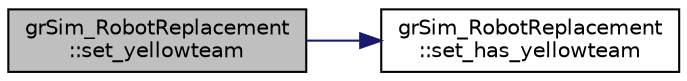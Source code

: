 digraph "grSim_RobotReplacement::set_yellowteam"
{
 // INTERACTIVE_SVG=YES
  edge [fontname="Helvetica",fontsize="10",labelfontname="Helvetica",labelfontsize="10"];
  node [fontname="Helvetica",fontsize="10",shape=record];
  rankdir="LR";
  Node1 [label="grSim_RobotReplacement\l::set_yellowteam",height=0.2,width=0.4,color="black", fillcolor="grey75", style="filled", fontcolor="black"];
  Node1 -> Node2 [color="midnightblue",fontsize="10",style="solid",fontname="Helvetica"];
  Node2 [label="grSim_RobotReplacement\l::set_has_yellowteam",height=0.2,width=0.4,color="black", fillcolor="white", style="filled",URL="$d5/da8/classgr_sim___robot_replacement.html#ac97aa91cf516b21e84993fbfbe2509d3"];
}
